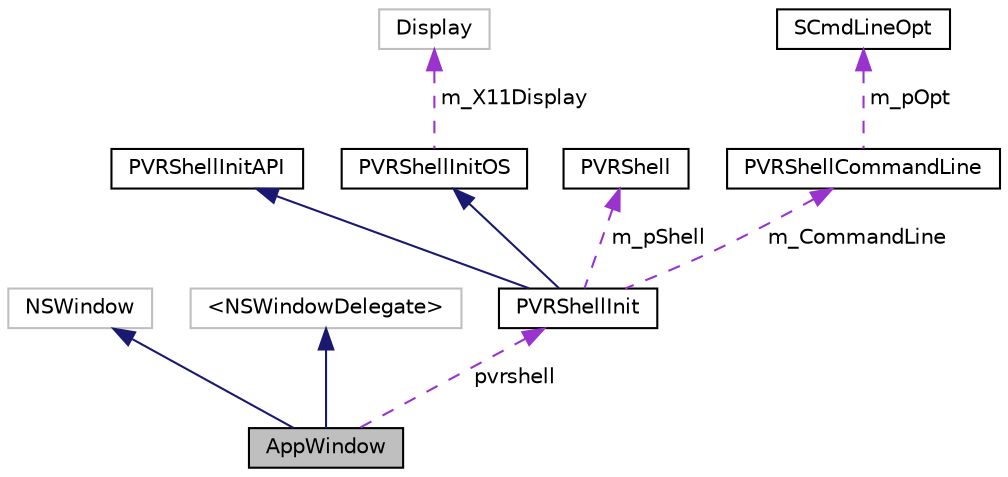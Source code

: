 digraph "AppWindow"
{
  edge [fontname="Helvetica",fontsize="10",labelfontname="Helvetica",labelfontsize="10"];
  node [fontname="Helvetica",fontsize="10",shape=record];
  Node1 [label="AppWindow",height=0.2,width=0.4,color="black", fillcolor="grey75", style="filled", fontcolor="black"];
  Node2 -> Node1 [dir="back",color="midnightblue",fontsize="10",style="solid",fontname="Helvetica"];
  Node2 [label="NSWindow",height=0.2,width=0.4,color="grey75", fillcolor="white", style="filled"];
  Node3 -> Node1 [dir="back",color="midnightblue",fontsize="10",style="solid",fontname="Helvetica"];
  Node3 [label="\<NSWindowDelegate\>",height=0.2,width=0.4,color="grey75", fillcolor="white", style="filled"];
  Node4 -> Node1 [dir="back",color="darkorchid3",fontsize="10",style="dashed",label=" pvrshell" ,fontname="Helvetica"];
  Node4 [label="PVRShellInit",height=0.2,width=0.4,color="black", fillcolor="white", style="filled",URL="$class_p_v_r_shell_init.html",tooltip="The PVRShell initialisation class. "];
  Node5 -> Node4 [dir="back",color="midnightblue",fontsize="10",style="solid",fontname="Helvetica"];
  Node5 [label="PVRShellInitAPI",height=0.2,width=0.4,color="black", fillcolor="white", style="filled",URL="$class_p_v_r_shell_init_a_p_i.html",tooltip="Initialisation interface with specific API. "];
  Node6 -> Node4 [dir="back",color="midnightblue",fontsize="10",style="solid",fontname="Helvetica"];
  Node6 [label="PVRShellInitOS",height=0.2,width=0.4,color="black", fillcolor="white", style="filled",URL="$class_p_v_r_shell_init_o_s.html",tooltip="Interface with specific Operating System. "];
  Node7 -> Node6 [dir="back",color="darkorchid3",fontsize="10",style="dashed",label=" m_X11Display" ,fontname="Helvetica"];
  Node7 [label="Display",height=0.2,width=0.4,color="grey75", fillcolor="white", style="filled"];
  Node8 -> Node4 [dir="back",color="darkorchid3",fontsize="10",style="dashed",label=" m_pShell" ,fontname="Helvetica"];
  Node8 [label="PVRShell",height=0.2,width=0.4,color="black", fillcolor="white", style="filled",URL="$class_p_v_r_shell.html",tooltip="Inherited by the application; responsible for abstracting the OS and API. "];
  Node9 -> Node4 [dir="back",color="darkorchid3",fontsize="10",style="dashed",label=" m_CommandLine" ,fontname="Helvetica"];
  Node9 [label="PVRShellCommandLine",height=0.2,width=0.4,color="black", fillcolor="white", style="filled",URL="$class_p_v_r_shell_command_line.html",tooltip="Command-line interpreter. "];
  Node10 -> Node9 [dir="back",color="darkorchid3",fontsize="10",style="dashed",label=" m_pOpt" ,fontname="Helvetica"];
  Node10 [label="SCmdLineOpt",height=0.2,width=0.4,color="black", fillcolor="white", style="filled",URL="$struct_s_cmd_line_opt.html",tooltip="Stores a variable name/value pair for an individual command-line option. "];
}
